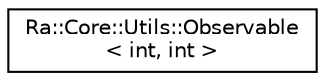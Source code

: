 digraph "Graphical Class Hierarchy"
{
 // INTERACTIVE_SVG=YES
 // LATEX_PDF_SIZE
  edge [fontname="Helvetica",fontsize="10",labelfontname="Helvetica",labelfontsize="10"];
  node [fontname="Helvetica",fontsize="10",shape=record];
  rankdir="LR";
  Node0 [label="Ra::Core::Utils::Observable\l\< int, int \>",height=0.2,width=0.4,color="black", fillcolor="white", style="filled",URL="$classRa_1_1Core_1_1Utils_1_1Observable.html",tooltip=" "];
}
